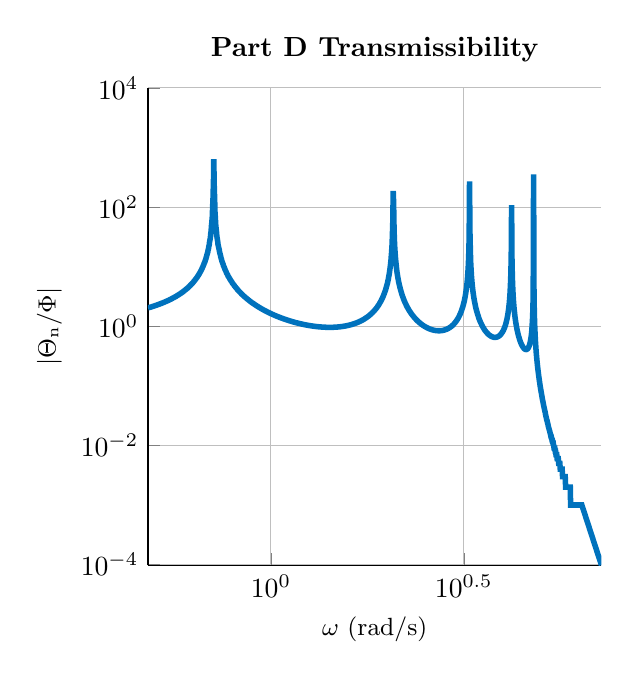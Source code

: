 % This file was created by matlab2tikz.
%
\definecolor{mycolor1}{rgb}{0.0,0.447,0.741}%
%
\begin{tikzpicture}

\begin{axis}[%
width=0.475\textwidth,
height=0.5\textwidth,
at={(0\textwidth,0\textwidth)},
scale only axis,
xmode=log,
xmin=0.48,
xmax=7.195,
xminorticks=true,
xlabel style={font=\color{white!15!black}},
xlabel={$\omega\text{ (rad/s)}$},
ymode=log,
ymin=9.753e-05,
ymax=10000,
yminorticks=true,
ylabel style={font=\color{white!15!black}},
ylabel={$\text{$|$}\Theta{}_\text{n}\text{/}\Phi\text{$|$}$},
axis background/.style={fill=white},
title style={font=\bfseries},
title={Part D Transmissibility},
axis x line*=bottom,
axis y line*=left,
xmajorgrids,
xminorgrids,
ymajorgrids,
yminorgrids,
ylabel style={font=\small},
xlabel style={font=\small}
]
\addplot [color=mycolor1, line width=2.0pt, forget plot]
  table[row sep=crcr]{%
0.48	2.03\\
0.481	2.039\\
0.482	2.048\\
0.483	2.057\\
0.484	2.066\\
0.485	2.075\\
0.486	2.085\\
0.488	2.094\\
0.489	2.104\\
0.49	2.114\\
0.491	2.123\\
0.492	2.133\\
0.493	2.144\\
0.494	2.154\\
0.495	2.164\\
0.497	2.175\\
0.498	2.186\\
0.499	2.196\\
0.5	2.208\\
0.501	2.219\\
0.502	2.23\\
0.504	2.241\\
0.505	2.253\\
0.506	2.265\\
0.507	2.277\\
0.508	2.289\\
0.509	2.301\\
0.511	2.314\\
0.512	2.326\\
0.513	2.339\\
0.514	2.352\\
0.515	2.366\\
0.516	2.379\\
0.518	2.393\\
0.519	2.407\\
0.52	2.421\\
0.521	2.435\\
0.522	2.449\\
0.524	2.464\\
0.525	2.479\\
0.526	2.494\\
0.527	2.51\\
0.528	2.525\\
0.53	2.541\\
0.531	2.558\\
0.532	2.574\\
0.533	2.591\\
0.535	2.608\\
0.536	2.625\\
0.537	2.643\\
0.538	2.661\\
0.54	2.679\\
0.541	2.697\\
0.542	2.716\\
0.543	2.735\\
0.545	2.755\\
0.546	2.775\\
0.547	2.795\\
0.548	2.816\\
0.55	2.836\\
0.551	2.858\\
0.552	2.88\\
0.553	2.902\\
0.555	2.924\\
0.556	2.947\\
0.557	2.971\\
0.558	2.995\\
0.56	3.019\\
0.561	3.044\\
0.562	3.069\\
0.564	3.095\\
0.565	3.122\\
0.566	3.149\\
0.568	3.176\\
0.569	3.204\\
0.57	3.233\\
0.571	3.262\\
0.573	3.292\\
0.574	3.323\\
0.575	3.354\\
0.577	3.386\\
0.578	3.419\\
0.579	3.453\\
0.581	3.487\\
0.582	3.522\\
0.583	3.558\\
0.585	3.595\\
0.586	3.632\\
0.588	3.671\\
0.589	3.71\\
0.59	3.751\\
0.592	3.792\\
0.593	3.835\\
0.594	3.879\\
0.596	3.924\\
0.597	3.97\\
0.598	4.017\\
0.6	4.066\\
0.601	4.116\\
0.603	4.167\\
0.604	4.22\\
0.605	4.274\\
0.607	4.33\\
0.608	4.388\\
0.61	4.447\\
0.611	4.508\\
0.612	4.572\\
0.614	4.637\\
0.615	4.704\\
0.617	4.773\\
0.618	4.845\\
0.619	4.919\\
0.621	4.996\\
0.622	5.075\\
0.624	5.157\\
0.625	5.242\\
0.627	5.331\\
0.628	5.422\\
0.63	5.517\\
0.631	5.616\\
0.632	5.719\\
0.634	5.825\\
0.635	5.937\\
0.637	6.052\\
0.638	6.173\\
0.64	6.299\\
0.641	6.431\\
0.643	6.569\\
0.644	6.713\\
0.646	6.865\\
0.647	7.023\\
0.649	7.19\\
0.65	7.365\\
0.652	7.55\\
0.653	7.744\\
0.655	7.95\\
0.656	8.167\\
0.658	8.398\\
0.659	8.642\\
0.661	8.902\\
0.662	9.178\\
0.664	9.474\\
0.665	9.789\\
0.667	10.128\\
0.668	10.492\\
0.67	10.884\\
0.671	11.307\\
0.673	11.767\\
0.675	12.266\\
0.676	12.812\\
0.678	13.409\\
0.679	14.068\\
0.681	14.796\\
0.682	15.606\\
0.684	16.512\\
0.686	17.533\\
0.687	18.691\\
0.689	20.017\\
0.69	21.55\\
0.692	23.342\\
0.693	25.464\\
0.695	28.019\\
0.697	31.151\\
0.698	35.081\\
0.7	40.16\\
0.701	46.975\\
0.703	56.595\\
0.705	71.19\\
0.706	95.916\\
0.708	146.57\\
0.71	300.537\\
0.711	637.164\\
0.713	218.622\\
0.715	122.492\\
0.716	84.565\\
0.718	64.458\\
0.719	52.03\\
0.721	43.596\\
0.723	37.498\\
0.724	32.886\\
0.726	29.276\\
0.728	26.374\\
0.729	23.989\\
0.731	21.996\\
0.733	20.305\\
0.735	18.852\\
0.736	17.591\\
0.738	16.485\\
0.74	15.508\\
0.741	14.638\\
0.743	13.86\\
0.745	13.158\\
0.746	12.523\\
0.748	11.945\\
0.75	11.417\\
0.752	10.932\\
0.753	10.487\\
0.755	10.075\\
0.757	9.693\\
0.759	9.339\\
0.76	9.009\\
0.762	8.701\\
0.764	8.413\\
0.766	8.143\\
0.767	7.889\\
0.769	7.65\\
0.771	7.424\\
0.773	7.211\\
0.774	7.01\\
0.776	6.819\\
0.778	6.638\\
0.78	6.466\\
0.782	6.303\\
0.783	6.147\\
0.785	5.998\\
0.787	5.856\\
0.789	5.721\\
0.791	5.591\\
0.793	5.467\\
0.794	5.348\\
0.796	5.234\\
0.798	5.125\\
0.8	5.02\\
0.802	4.919\\
0.804	4.822\\
0.805	4.728\\
0.807	4.638\\
0.809	4.551\\
0.811	4.467\\
0.813	4.386\\
0.815	4.308\\
0.817	4.232\\
0.818	4.159\\
0.82	4.088\\
0.822	4.02\\
0.824	3.954\\
0.826	3.889\\
0.828	3.827\\
0.83	3.767\\
0.832	3.708\\
0.834	3.651\\
0.836	3.596\\
0.838	3.543\\
0.839	3.49\\
0.841	3.44\\
0.843	3.391\\
0.845	3.343\\
0.847	3.296\\
0.849	3.251\\
0.851	3.206\\
0.853	3.163\\
0.855	3.121\\
0.857	3.08\\
0.859	3.04\\
0.861	3.001\\
0.863	2.963\\
0.865	2.926\\
0.867	2.89\\
0.869	2.855\\
0.871	2.82\\
0.873	2.786\\
0.875	2.754\\
0.877	2.721\\
0.879	2.69\\
0.881	2.659\\
0.883	2.629\\
0.885	2.599\\
0.887	2.571\\
0.889	2.542\\
0.891	2.515\\
0.893	2.488\\
0.895	2.461\\
0.897	2.435\\
0.9	2.41\\
0.902	2.385\\
0.904	2.361\\
0.906	2.337\\
0.908	2.313\\
0.91	2.29\\
0.912	2.268\\
0.914	2.246\\
0.916	2.224\\
0.918	2.203\\
0.92	2.182\\
0.923	2.161\\
0.925	2.141\\
0.927	2.121\\
0.929	2.102\\
0.931	2.083\\
0.933	2.064\\
0.935	2.046\\
0.938	2.028\\
0.94	2.01\\
0.942	1.993\\
0.944	1.976\\
0.946	1.959\\
0.948	1.942\\
0.951	1.926\\
0.953	1.91\\
0.955	1.894\\
0.957	1.879\\
0.959	1.864\\
0.962	1.849\\
0.964	1.834\\
0.966	1.82\\
0.968	1.805\\
0.971	1.791\\
0.973	1.778\\
0.975	1.764\\
0.977	1.751\\
0.98	1.738\\
0.982	1.725\\
0.984	1.712\\
0.986	1.699\\
0.989	1.687\\
0.991	1.675\\
0.993	1.663\\
0.995	1.651\\
0.998	1.64\\
1.0	1.628\\
1.002	1.617\\
1.005	1.606\\
1.007	1.595\\
1.009	1.584\\
1.012	1.574\\
1.014	1.563\\
1.016	1.553\\
1.019	1.543\\
1.021	1.533\\
1.023	1.523\\
1.026	1.513\\
1.028	1.504\\
1.03	1.494\\
1.033	1.485\\
1.035	1.476\\
1.038	1.467\\
1.04	1.458\\
1.042	1.449\\
1.045	1.44\\
1.047	1.432\\
1.05	1.424\\
1.052	1.415\\
1.054	1.407\\
1.057	1.399\\
1.059	1.391\\
1.062	1.383\\
1.064	1.375\\
1.067	1.368\\
1.069	1.36\\
1.072	1.353\\
1.074	1.346\\
1.076	1.338\\
1.079	1.331\\
1.081	1.324\\
1.084	1.317\\
1.086	1.311\\
1.089	1.304\\
1.091	1.297\\
1.094	1.291\\
1.097	1.284\\
1.099	1.278\\
1.102	1.272\\
1.104	1.265\\
1.107	1.259\\
1.109	1.253\\
1.112	1.247\\
1.114	1.241\\
1.117	1.236\\
1.119	1.23\\
1.122	1.224\\
1.125	1.219\\
1.127	1.213\\
1.13	1.208\\
1.132	1.203\\
1.135	1.197\\
1.138	1.192\\
1.14	1.187\\
1.143	1.182\\
1.146	1.177\\
1.148	1.172\\
1.151	1.167\\
1.153	1.163\\
1.156	1.158\\
1.159	1.153\\
1.161	1.149\\
1.164	1.144\\
1.167	1.14\\
1.17	1.135\\
1.172	1.131\\
1.175	1.127\\
1.178	1.123\\
1.18	1.119\\
1.183	1.115\\
1.186	1.111\\
1.189	1.107\\
1.191	1.103\\
1.194	1.099\\
1.197	1.095\\
1.2	1.092\\
1.202	1.088\\
1.205	1.084\\
1.208	1.081\\
1.211	1.077\\
1.213	1.074\\
1.216	1.071\\
1.219	1.067\\
1.222	1.064\\
1.225	1.061\\
1.227	1.058\\
1.23	1.055\\
1.233	1.051\\
1.236	1.048\\
1.239	1.046\\
1.242	1.043\\
1.245	1.04\\
1.247	1.037\\
1.25	1.034\\
1.253	1.032\\
1.256	1.029\\
1.259	1.026\\
1.262	1.024\\
1.265	1.021\\
1.268	1.019\\
1.271	1.017\\
1.274	1.014\\
1.276	1.012\\
1.279	1.01\\
1.282	1.008\\
1.285	1.005\\
1.288	1.003\\
1.291	1.001\\
1.294	0.999\\
1.297	0.997\\
1.3	0.995\\
1.303	0.994\\
1.306	0.992\\
1.309	0.99\\
1.312	0.988\\
1.315	0.987\\
1.318	0.985\\
1.321	0.983\\
1.324	0.982\\
1.327	0.98\\
1.33	0.979\\
1.334	0.978\\
1.337	0.976\\
1.34	0.975\\
1.343	0.974\\
1.346	0.973\\
1.349	0.972\\
1.352	0.97\\
1.355	0.969\\
1.358	0.968\\
1.361	0.967\\
1.365	0.967\\
1.368	0.966\\
1.371	0.965\\
1.374	0.964\\
1.377	0.963\\
1.38	0.963\\
1.384	0.962\\
1.387	0.962\\
1.39	0.961\\
1.393	0.961\\
1.396	0.96\\
1.4	0.96\\
1.403	0.96\\
1.406	0.959\\
1.409	0.959\\
1.413	0.959\\
1.416	0.959\\
1.419	0.959\\
1.422	0.959\\
1.426	0.959\\
1.429	0.959\\
1.432	0.959\\
1.436	0.959\\
1.439	0.96\\
1.442	0.96\\
1.445	0.961\\
1.449	0.961\\
1.452	0.961\\
1.455	0.962\\
1.459	0.963\\
1.462	0.963\\
1.466	0.964\\
1.469	0.965\\
1.472	0.966\\
1.476	0.967\\
1.479	0.968\\
1.483	0.969\\
1.486	0.97\\
1.489	0.971\\
1.493	0.972\\
1.496	0.974\\
1.5	0.975\\
1.503	0.977\\
1.507	0.978\\
1.51	0.98\\
1.514	0.981\\
1.517	0.983\\
1.521	0.985\\
1.524	0.987\\
1.528	0.989\\
1.531	0.991\\
1.535	0.993\\
1.538	0.995\\
1.542	0.998\\
1.545	1.0\\
1.549	1.003\\
1.552	1.005\\
1.556	1.008\\
1.56	1.011\\
1.563	1.013\\
1.567	1.016\\
1.57	1.019\\
1.574	1.023\\
1.578	1.026\\
1.581	1.029\\
1.585	1.033\\
1.589	1.036\\
1.592	1.04\\
1.596	1.044\\
1.6	1.048\\
1.603	1.052\\
1.607	1.056\\
1.611	1.06\\
1.614	1.064\\
1.618	1.069\\
1.622	1.074\\
1.626	1.078\\
1.629	1.083\\
1.633	1.088\\
1.637	1.094\\
1.641	1.099\\
1.644	1.104\\
1.648	1.11\\
1.652	1.116\\
1.656	1.122\\
1.66	1.128\\
1.663	1.135\\
1.667	1.141\\
1.671	1.148\\
1.675	1.155\\
1.679	1.162\\
1.683	1.169\\
1.687	1.177\\
1.69	1.185\\
1.694	1.193\\
1.698	1.201\\
1.702	1.209\\
1.706	1.218\\
1.71	1.227\\
1.714	1.236\\
1.718	1.246\\
1.722	1.256\\
1.726	1.266\\
1.73	1.276\\
1.734	1.287\\
1.738	1.298\\
1.742	1.31\\
1.746	1.321\\
1.75	1.334\\
1.754	1.346\\
1.758	1.359\\
1.762	1.373\\
1.766	1.386\\
1.77	1.401\\
1.774	1.415\\
1.778	1.431\\
1.782	1.446\\
1.787	1.463\\
1.791	1.48\\
1.795	1.497\\
1.799	1.515\\
1.803	1.534\\
1.807	1.553\\
1.811	1.574\\
1.816	1.595\\
1.82	1.616\\
1.824	1.639\\
1.828	1.662\\
1.832	1.687\\
1.837	1.712\\
1.841	1.738\\
1.845	1.766\\
1.849	1.794\\
1.854	1.824\\
1.858	1.856\\
1.862	1.888\\
1.866	1.922\\
1.871	1.958\\
1.875	1.995\\
1.879	2.034\\
1.884	2.075\\
1.888	2.119\\
1.892	2.164\\
1.897	2.212\\
1.901	2.262\\
1.906	2.315\\
1.91	2.371\\
1.914	2.431\\
1.919	2.494\\
1.923	2.561\\
1.928	2.632\\
1.932	2.707\\
1.936	2.788\\
1.941	2.875\\
1.945	2.967\\
1.95	3.067\\
1.954	3.174\\
1.959	3.29\\
1.963	3.415\\
1.968	3.552\\
1.972	3.7\\
1.977	3.863\\
1.982	4.042\\
1.986	4.24\\
1.991	4.459\\
1.995	4.704\\
2.0	4.978\\
2.005	5.289\\
2.009	5.643\\
2.014	6.051\\
2.018	6.524\\
2.023	7.081\\
2.028	7.746\\
2.032	8.553\\
2.037	9.553\\
2.042	10.825\\
2.047	12.496\\
2.051	14.788\\
2.056	18.127\\
2.061	23.44\\
2.065	33.2\\
2.07	56.901\\
2.075	186.499\\
2.08	118.953\\
2.085	47.769\\
2.089	29.684\\
2.094	21.496\\
2.099	16.834\\
2.104	13.824\\
2.109	11.722\\
2.114	10.171\\
2.118	8.979\\
2.123	8.035\\
2.128	7.269\\
2.133	6.635\\
2.138	6.101\\
2.143	5.646\\
2.148	5.254\\
2.153	4.912\\
2.158	4.611\\
2.163	4.344\\
2.168	4.107\\
2.173	3.894\\
2.178	3.701\\
2.183	3.527\\
2.188	3.368\\
2.193	3.223\\
2.198	3.09\\
2.203	2.967\\
2.208	2.854\\
2.213	2.748\\
2.218	2.651\\
2.223	2.56\\
2.228	2.475\\
2.234	2.396\\
2.239	2.322\\
2.244	2.252\\
2.249	2.187\\
2.254	2.125\\
2.259	2.066\\
2.265	2.011\\
2.27	1.959\\
2.275	1.91\\
2.28	1.863\\
2.286	1.819\\
2.291	1.776\\
2.296	1.736\\
2.302	1.698\\
2.307	1.661\\
2.312	1.626\\
2.317	1.593\\
2.323	1.561\\
2.328	1.531\\
2.334	1.502\\
2.339	1.474\\
2.344	1.447\\
2.35	1.421\\
2.355	1.397\\
2.361	1.373\\
2.366	1.35\\
2.371	1.329\\
2.377	1.308\\
2.382	1.287\\
2.388	1.268\\
2.393	1.249\\
2.399	1.231\\
2.404	1.214\\
2.41	1.197\\
2.416	1.181\\
2.421	1.166\\
2.427	1.151\\
2.432	1.136\\
2.438	1.122\\
2.443	1.109\\
2.449	1.096\\
2.455	1.084\\
2.46	1.072\\
2.466	1.06\\
2.472	1.049\\
2.477	1.038\\
2.483	1.028\\
2.489	1.018\\
2.495	1.008\\
2.5	0.999\\
2.506	0.99\\
2.512	0.981\\
2.518	0.973\\
2.524	0.965\\
2.529	0.957\\
2.535	0.949\\
2.541	0.942\\
2.547	0.935\\
2.553	0.929\\
2.559	0.922\\
2.565	0.916\\
2.57	0.91\\
2.576	0.905\\
2.582	0.9\\
2.588	0.895\\
2.594	0.89\\
2.6	0.885\\
2.606	0.881\\
2.612	0.877\\
2.618	0.873\\
2.624	0.869\\
2.63	0.866\\
2.636	0.862\\
2.642	0.859\\
2.649	0.856\\
2.655	0.854\\
2.661	0.851\\
2.667	0.849\\
2.673	0.847\\
2.679	0.846\\
2.685	0.844\\
2.692	0.843\\
2.698	0.842\\
2.704	0.841\\
2.71	0.84\\
2.717	0.84\\
2.723	0.84\\
2.729	0.84\\
2.735	0.84\\
2.742	0.84\\
2.748	0.841\\
2.754	0.842\\
2.761	0.843\\
2.767	0.845\\
2.773	0.846\\
2.78	0.848\\
2.786	0.85\\
2.793	0.853\\
2.799	0.856\\
2.806	0.859\\
2.812	0.862\\
2.818	0.866\\
2.825	0.869\\
2.831	0.874\\
2.838	0.878\\
2.845	0.883\\
2.851	0.889\\
2.858	0.894\\
2.864	0.9\\
2.871	0.907\\
2.877	0.914\\
2.884	0.921\\
2.891	0.929\\
2.897	0.937\\
2.904	0.946\\
2.911	0.955\\
2.918	0.965\\
2.924	0.975\\
2.931	0.986\\
2.938	0.998\\
2.945	1.01\\
2.951	1.023\\
2.958	1.037\\
2.965	1.052\\
2.972	1.068\\
2.979	1.084\\
2.985	1.102\\
2.992	1.121\\
2.999	1.141\\
3.006	1.162\\
3.013	1.184\\
3.02	1.209\\
3.027	1.234\\
3.034	1.262\\
3.041	1.291\\
3.048	1.323\\
3.055	1.356\\
3.062	1.393\\
3.069	1.432\\
3.076	1.474\\
3.083	1.52\\
3.09	1.57\\
3.098	1.624\\
3.105	1.683\\
3.112	1.748\\
3.119	1.819\\
3.126	1.897\\
3.133	1.984\\
3.141	2.081\\
3.148	2.19\\
3.155	2.312\\
3.162	2.451\\
3.17	2.611\\
3.177	2.795\\
3.184	3.01\\
3.192	3.264\\
3.199	3.569\\
3.206	3.942\\
3.214	4.408\\
3.221	5.006\\
3.229	5.801\\
3.236	6.91\\
3.243	8.562\\
3.251	11.286\\
3.258	16.618\\
3.266	31.701\\
3.273	269.682\\
3.281	37.364\\
3.289	17.847\\
3.296	11.69\\
3.304	8.676\\
3.311	6.89\\
3.319	5.708\\
3.327	4.869\\
3.334	4.243\\
3.342	3.757\\
3.35	3.37\\
3.357	3.055\\
3.365	2.793\\
3.373	2.572\\
3.381	2.383\\
3.389	2.22\\
3.396	2.078\\
3.404	1.953\\
3.412	1.842\\
3.42	1.743\\
3.428	1.654\\
3.436	1.575\\
3.444	1.502\\
3.452	1.437\\
3.459	1.377\\
3.467	1.322\\
3.475	1.272\\
3.483	1.226\\
3.491	1.183\\
3.5	1.143\\
3.508	1.107\\
3.516	1.073\\
3.524	1.041\\
3.532	1.012\\
3.54	0.984\\
3.548	0.958\\
3.556	0.934\\
3.565	0.912\\
3.573	0.891\\
3.581	0.871\\
3.589	0.853\\
3.598	0.836\\
3.606	0.819\\
3.614	0.804\\
3.623	0.79\\
3.631	0.777\\
3.639	0.764\\
3.648	0.752\\
3.656	0.741\\
3.664	0.731\\
3.673	0.722\\
3.681	0.713\\
3.69	0.705\\
3.698	0.697\\
3.707	0.69\\
3.715	0.684\\
3.724	0.678\\
3.733	0.673\\
3.741	0.668\\
3.75	0.664\\
3.758	0.661\\
3.767	0.658\\
3.776	0.655\\
3.785	0.653\\
3.793	0.652\\
3.802	0.651\\
3.811	0.651\\
3.82	0.651\\
3.828	0.652\\
3.837	0.654\\
3.846	0.656\\
3.855	0.659\\
3.864	0.662\\
3.873	0.666\\
3.882	0.671\\
3.891	0.677\\
3.9	0.684\\
3.909	0.691\\
3.918	0.7\\
3.927	0.709\\
3.936	0.72\\
3.945	0.732\\
3.954	0.745\\
3.963	0.76\\
3.972	0.777\\
3.981	0.795\\
3.99	0.816\\
4.0	0.839\\
4.009	0.865\\
4.018	0.893\\
4.027	0.926\\
4.037	0.962\\
4.046	1.004\\
4.055	1.051\\
4.065	1.105\\
4.074	1.168\\
4.083	1.241\\
4.093	1.326\\
4.102	1.429\\
4.112	1.553\\
4.121	1.706\\
4.131	1.898\\
4.14	2.148\\
4.15	2.483\\
4.159	2.958\\
4.169	3.679\\
4.178	4.904\\
4.188	7.436\\
4.198	15.729\\
4.207	107.613\\
4.217	12.095\\
4.227	6.34\\
4.237	4.273\\
4.246	3.211\\
4.256	2.564\\
4.266	2.13\\
4.276	1.819\\
4.286	1.585\\
4.295	1.403\\
4.305	1.258\\
4.315	1.14\\
4.325	1.041\\
4.335	0.959\\
4.345	0.888\\
4.355	0.827\\
4.365	0.775\\
4.375	0.729\\
4.385	0.688\\
4.396	0.653\\
4.406	0.621\\
4.416	0.593\\
4.426	0.567\\
4.436	0.545\\
4.446	0.525\\
4.457	0.506\\
4.467	0.49\\
4.477	0.476\\
4.488	0.463\\
4.498	0.452\\
4.508	0.442\\
4.519	0.433\\
4.529	0.426\\
4.54	0.419\\
4.55	0.414\\
4.56	0.411\\
4.571	0.408\\
4.582	0.407\\
4.592	0.407\\
4.603	0.408\\
4.613	0.412\\
4.624	0.416\\
4.635	0.423\\
4.645	0.432\\
4.656	0.444\\
4.667	0.459\\
4.677	0.478\\
4.688	0.503\\
4.699	0.534\\
4.71	0.574\\
4.721	0.628\\
4.732	0.702\\
4.743	0.806\\
4.753	0.966\\
4.764	1.234\\
4.775	1.775\\
4.786	3.407\\
4.797	353.465\\
4.809	3.129\\
4.82	1.503\\
4.831	0.963\\
4.842	0.694\\
4.853	0.533\\
4.864	0.427\\
4.875	0.352\\
4.887	0.296\\
4.898	0.254\\
4.909	0.22\\
4.921	0.192\\
4.932	0.17\\
4.943	0.151\\
4.955	0.135\\
4.966	0.121\\
4.978	0.11\\
4.989	0.099\\
5.0	0.091\\
5.012	0.083\\
5.024	0.076\\
5.035	0.07\\
5.047	0.064\\
5.058	0.059\\
5.07	0.055\\
5.082	0.051\\
5.093	0.047\\
5.105	0.044\\
5.117	0.041\\
5.129	0.038\\
5.141	0.036\\
5.152	0.033\\
5.164	0.031\\
5.176	0.029\\
5.188	0.027\\
5.2	0.026\\
5.212	0.024\\
5.224	0.023\\
5.236	0.021\\
5.248	0.02\\
5.26	0.019\\
5.272	0.018\\
5.285	0.017\\
5.297	0.016\\
5.309	0.015\\
5.321	0.014\\
5.333	0.014\\
5.346	0.013\\
5.358	0.012\\
5.37	0.012\\
5.383	0.011\\
5.395	0.011\\
5.408	0.01\\
5.42	0.009\\
5.433	0.009\\
5.445	0.009\\
5.458	0.008\\
5.47	0.008\\
5.483	0.007\\
5.496	0.007\\
5.508	0.007\\
5.521	0.006\\
5.534	0.006\\
5.546	0.006\\
5.559	0.006\\
5.572	0.005\\
5.585	0.005\\
5.598	0.005\\
5.611	0.005\\
5.624	0.004\\
5.637	0.004\\
5.65	0.004\\
5.663	0.004\\
5.676	0.004\\
5.689	0.004\\
5.702	0.003\\
5.715	0.003\\
5.728	0.003\\
5.741	0.003\\
5.755	0.003\\
5.768	0.003\\
5.781	0.003\\
5.794	0.003\\
5.808	0.002\\
5.821	0.002\\
5.835	0.002\\
5.848	0.002\\
5.862	0.002\\
5.875	0.002\\
5.889	0.002\\
5.902	0.002\\
5.916	0.002\\
5.929	0.002\\
5.943	0.002\\
5.957	0.002\\
5.971	0.002\\
5.984	0.001\\
5.998	0.001\\
6.012	0.001\\
6.026	0.001\\
6.04	0.001\\
6.054	0.001\\
6.068	0.001\\
6.082	0.001\\
6.096	0.001\\
6.11	0.001\\
6.124	0.001\\
6.138	0.001\\
6.152	0.001\\
6.166	0.001\\
6.18	0.001\\
6.195	0.001\\
6.209	0.001\\
6.223	0.001\\
6.238	0.001\\
6.252	0.001\\
6.266	0.001\\
6.281	0.001\\
6.295	0.001\\
6.31	0.001\\
6.324	0.001\\
6.339	0.001\\
6.353	0.001\\
6.368	0.001\\
6.383	0.001\\
6.398	0.001\\
6.412	0.0\\
6.427	0.0\\
6.442	0.0\\
6.457	0.0\\
6.472	0.0\\
6.487	0.0\\
6.501	0.0\\
6.516	0.0\\
6.531	0.0\\
6.547	0.0\\
6.562	0.0\\
6.577	0.0\\
6.592	0.0\\
6.607	0.0\\
6.622	0.0\\
6.638	0.0\\
6.653	0.0\\
6.668	0.0\\
6.684	0.0\\
6.699	0.0\\
6.714	0.0\\
6.73	0.0\\
6.745	0.0\\
6.761	0.0\\
6.777	0.0\\
6.792	0.0\\
6.808	0.0\\
6.824	0.0\\
6.839	0.0\\
6.855	0.0\\
6.871	0.0\\
6.887	0.0\\
6.903	0.0\\
6.918	0.0\\
6.934	0.0\\
6.95	0.0\\
6.966	0.0\\
6.983	0.0\\
6.999	0.0\\
7.015	0.0\\
7.031	0.0\\
7.047	0.0\\
7.063	0.0\\
7.08	0.0\\
7.096	0.0\\
7.112	0.0\\
7.129	0.0\\
7.145	0.0\\
7.162	0.0\\
7.178	0.0\\
7.195	9.753e-05\\
};
\end{axis}
\end{tikzpicture}%